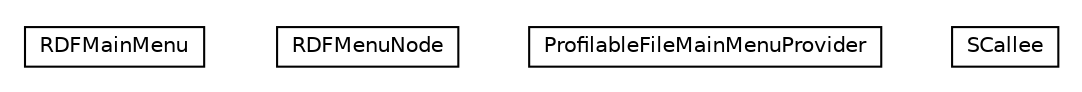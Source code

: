 #!/usr/local/bin/dot
#
# Class diagram 
# Generated by UMLGraph version R5_6-24-gf6e263 (http://www.umlgraph.org/)
#

digraph G {
	edge [fontname="Helvetica",fontsize=10,labelfontname="Helvetica",labelfontsize=10];
	node [fontname="Helvetica",fontsize=10,shape=plaintext];
	nodesep=0.25;
	ranksep=0.5;
	// org.universAAL.ui.dm.userInteraction.mainMenu.profilable.RDFMainMenu
	c1031628 [label=<<table title="org.universAAL.ui.dm.userInteraction.mainMenu.profilable.RDFMainMenu" border="0" cellborder="1" cellspacing="0" cellpadding="2" port="p" href="./RDFMainMenu.html">
		<tr><td><table border="0" cellspacing="0" cellpadding="1">
<tr><td align="center" balign="center"> RDFMainMenu </td></tr>
		</table></td></tr>
		</table>>, URL="./RDFMainMenu.html", fontname="Helvetica", fontcolor="black", fontsize=10.0];
	// org.universAAL.ui.dm.userInteraction.mainMenu.profilable.RDFMenuNode
	c1031629 [label=<<table title="org.universAAL.ui.dm.userInteraction.mainMenu.profilable.RDFMenuNode" border="0" cellborder="1" cellspacing="0" cellpadding="2" port="p" href="./RDFMenuNode.html">
		<tr><td><table border="0" cellspacing="0" cellpadding="1">
<tr><td align="center" balign="center"> RDFMenuNode </td></tr>
		</table></td></tr>
		</table>>, URL="./RDFMenuNode.html", fontname="Helvetica", fontcolor="black", fontsize=10.0];
	// org.universAAL.ui.dm.userInteraction.mainMenu.profilable.ProfilableFileMainMenuProvider
	c1031630 [label=<<table title="org.universAAL.ui.dm.userInteraction.mainMenu.profilable.ProfilableFileMainMenuProvider" border="0" cellborder="1" cellspacing="0" cellpadding="2" port="p" href="./ProfilableFileMainMenuProvider.html">
		<tr><td><table border="0" cellspacing="0" cellpadding="1">
<tr><td align="center" balign="center"> ProfilableFileMainMenuProvider </td></tr>
		</table></td></tr>
		</table>>, URL="./ProfilableFileMainMenuProvider.html", fontname="Helvetica", fontcolor="black", fontsize=10.0];
	// org.universAAL.ui.dm.userInteraction.mainMenu.profilable.SCallee
	c1031631 [label=<<table title="org.universAAL.ui.dm.userInteraction.mainMenu.profilable.SCallee" border="0" cellborder="1" cellspacing="0" cellpadding="2" port="p" href="./SCallee.html">
		<tr><td><table border="0" cellspacing="0" cellpadding="1">
<tr><td align="center" balign="center"> SCallee </td></tr>
		</table></td></tr>
		</table>>, URL="./SCallee.html", fontname="Helvetica", fontcolor="black", fontsize=10.0];
}

